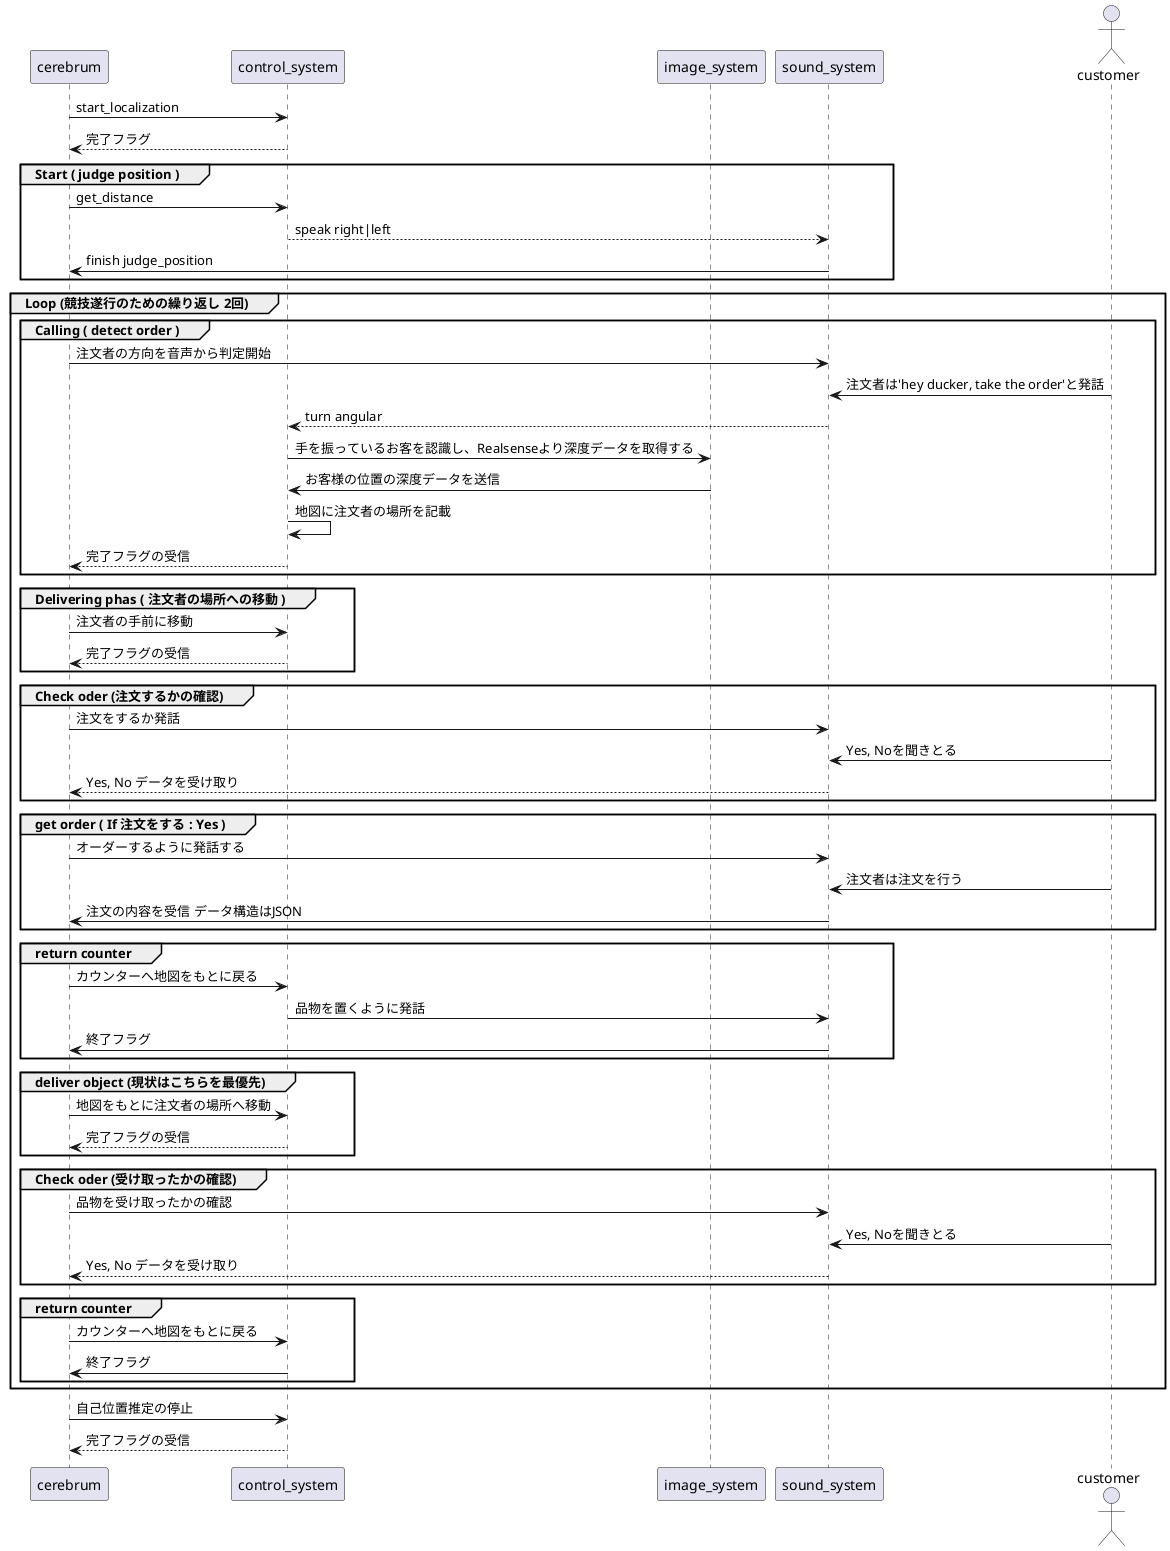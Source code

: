 @startuml

participant cerebrum
participant control_system
participant image_system
participant sound_system
actor customer


cerebrum -> control_system: start_localization
control_system --> cerebrum: 完了フラグ

group Start ( judge position )
	cerebrum -> control_system: get_distance
	control_system --> sound_system: speak right|left
	sound_system -> cerebrum: finish judge_position
end

group Loop (競技遂行のための繰り返し 2回)

	group Calling ( detect order )
        cerebrum -> sound_system: 注文者の方向を音声から判定開始
        customer -> sound_system: 注文者は'hey ducker, take the order'と発話
		sound_system --> control_system: turn angular
		control_system -> image_system: 手を振っているお客を認識し、Realsenseより深度データを取得する
		image_system -> control_system: お客様の位置の深度データを送信
		control_system -> control_system: 地図に注文者の場所を記載
        control_system --> cerebrum: 完了フラグの受信
    end
    
    group Delivering phas ( 注文者の場所への移動 )
        cerebrum -> control_system: 注文者の手前に移動
        control_system --> cerebrum: 完了フラグの受信
    end
    
	
    group Check oder (注文するかの確認)
		cerebrum -> sound_system: 注文をするか発話
		customer -> sound_system: Yes, Noを聞きとる
		sound_system --> cerebrum: Yes, No データを受け取り
    end


	group get order ( If 注文をする : Yes )
        cerebrum -> sound_system: オーダーするように発話する
        customer -> sound_system: 注文者は注文を行う
        sound_system -> cerebrum: 注文の内容を受信 データ構造はJSON
    end
    
    group return counter
        cerebrum -> control_system: カウンターへ地図をもとに戻る
		control_system -> sound_system: 品物を置くように発話
		sound_system -> cerebrum: 終了フラグ
    end
    
    group deliver object (現状はこちらを最優先)
        cerebrum -> control_system: 地図をもとに注文者の場所へ移動
        control_system --> cerebrum: 完了フラグの受信
    end

	group Check oder (受け取ったかの確認)
        cerebrum -> sound_system: 品物を受け取ったかの確認
        customer -> sound_system: Yes, Noを聞きとる
        sound_system --> cerebrum: Yes, No データを受け取り
    end

	group return counter
        cerebrum -> control_system: カウンターへ地図をもとに戻る
		control_system -> cerebrum: 終了フラグ
	end
    
end

cerebrum -> control_system: 自己位置推定の停止
control_system --> cerebrum: 完了フラグの受信

@enduml
